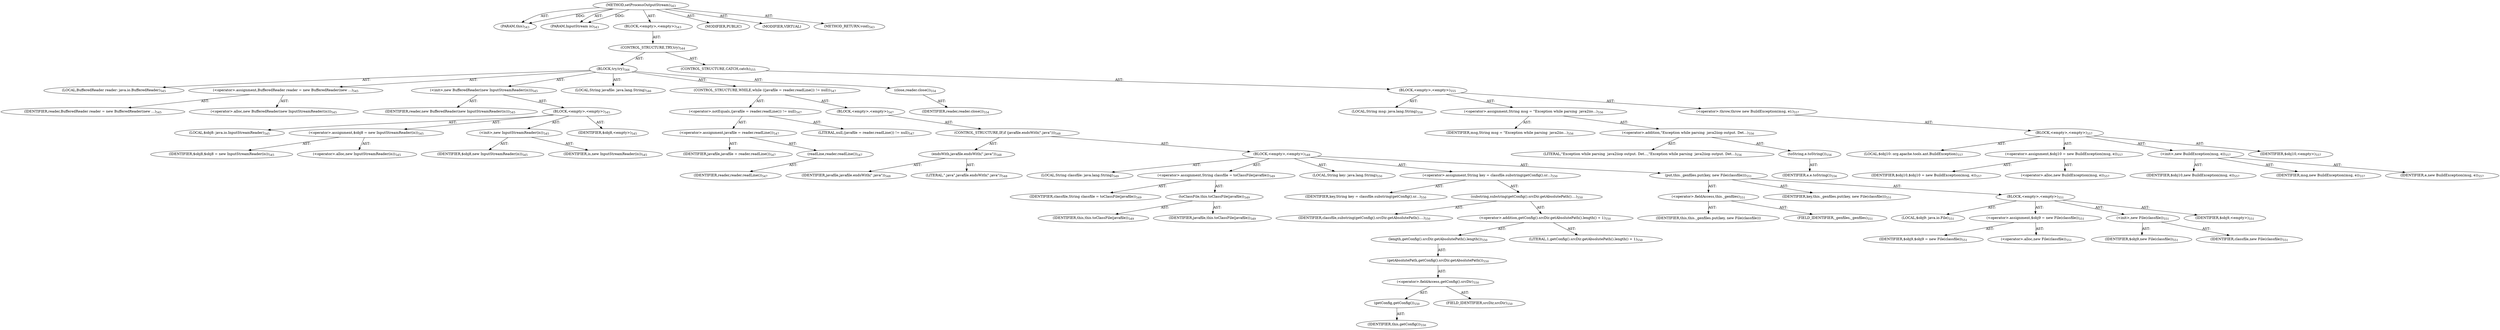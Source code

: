digraph "setProcessOutputStream" {  
"111669149718" [label = <(METHOD,setProcessOutputStream)<SUB>543</SUB>> ]
"115964117012" [label = <(PARAM,this)<SUB>543</SUB>> ]
"115964117043" [label = <(PARAM,InputStream is)<SUB>543</SUB>> ]
"25769803832" [label = <(BLOCK,&lt;empty&gt;,&lt;empty&gt;)<SUB>543</SUB>> ]
"47244640282" [label = <(CONTROL_STRUCTURE,TRY,try)<SUB>544</SUB>> ]
"25769803833" [label = <(BLOCK,try,try)<SUB>544</SUB>> ]
"94489280547" [label = <(LOCAL,BufferedReader reader: java.io.BufferedReader)<SUB>545</SUB>> ]
"30064771407" [label = <(&lt;operator&gt;.assignment,BufferedReader reader = new BufferedReader(new ...)<SUB>545</SUB>> ]
"68719477015" [label = <(IDENTIFIER,reader,BufferedReader reader = new BufferedReader(new ...)<SUB>545</SUB>> ]
"30064771408" [label = <(&lt;operator&gt;.alloc,new BufferedReader(new InputStreamReader(is)))<SUB>545</SUB>> ]
"30064771409" [label = <(&lt;init&gt;,new BufferedReader(new InputStreamReader(is)))<SUB>545</SUB>> ]
"68719477016" [label = <(IDENTIFIER,reader,new BufferedReader(new InputStreamReader(is)))<SUB>545</SUB>> ]
"25769803834" [label = <(BLOCK,&lt;empty&gt;,&lt;empty&gt;)<SUB>545</SUB>> ]
"94489280548" [label = <(LOCAL,$obj8: java.io.InputStreamReader)<SUB>545</SUB>> ]
"30064771410" [label = <(&lt;operator&gt;.assignment,$obj8 = new InputStreamReader(is))<SUB>545</SUB>> ]
"68719477017" [label = <(IDENTIFIER,$obj8,$obj8 = new InputStreamReader(is))<SUB>545</SUB>> ]
"30064771411" [label = <(&lt;operator&gt;.alloc,new InputStreamReader(is))<SUB>545</SUB>> ]
"30064771412" [label = <(&lt;init&gt;,new InputStreamReader(is))<SUB>545</SUB>> ]
"68719477018" [label = <(IDENTIFIER,$obj8,new InputStreamReader(is))<SUB>545</SUB>> ]
"68719477019" [label = <(IDENTIFIER,is,new InputStreamReader(is))<SUB>545</SUB>> ]
"68719477020" [label = <(IDENTIFIER,$obj8,&lt;empty&gt;)<SUB>545</SUB>> ]
"94489280549" [label = <(LOCAL,String javafile: java.lang.String)<SUB>546</SUB>> ]
"47244640283" [label = <(CONTROL_STRUCTURE,WHILE,while ((javafile = reader.readLine()) != null))<SUB>547</SUB>> ]
"30064771413" [label = <(&lt;operator&gt;.notEquals,(javafile = reader.readLine()) != null)<SUB>547</SUB>> ]
"30064771414" [label = <(&lt;operator&gt;.assignment,javafile = reader.readLine())<SUB>547</SUB>> ]
"68719477021" [label = <(IDENTIFIER,javafile,javafile = reader.readLine())<SUB>547</SUB>> ]
"30064771415" [label = <(readLine,reader.readLine())<SUB>547</SUB>> ]
"68719477022" [label = <(IDENTIFIER,reader,reader.readLine())<SUB>547</SUB>> ]
"90194313280" [label = <(LITERAL,null,(javafile = reader.readLine()) != null)<SUB>547</SUB>> ]
"25769803835" [label = <(BLOCK,&lt;empty&gt;,&lt;empty&gt;)<SUB>547</SUB>> ]
"47244640284" [label = <(CONTROL_STRUCTURE,IF,if (javafile.endsWith(&quot;.java&quot;)))<SUB>548</SUB>> ]
"30064771416" [label = <(endsWith,javafile.endsWith(&quot;.java&quot;))<SUB>548</SUB>> ]
"68719477023" [label = <(IDENTIFIER,javafile,javafile.endsWith(&quot;.java&quot;))<SUB>548</SUB>> ]
"90194313281" [label = <(LITERAL,&quot;.java&quot;,javafile.endsWith(&quot;.java&quot;))<SUB>548</SUB>> ]
"25769803836" [label = <(BLOCK,&lt;empty&gt;,&lt;empty&gt;)<SUB>548</SUB>> ]
"94489280550" [label = <(LOCAL,String classfile: java.lang.String)<SUB>549</SUB>> ]
"30064771417" [label = <(&lt;operator&gt;.assignment,String classfile = toClassFile(javafile))<SUB>549</SUB>> ]
"68719477024" [label = <(IDENTIFIER,classfile,String classfile = toClassFile(javafile))<SUB>549</SUB>> ]
"30064771418" [label = <(toClassFile,this.toClassFile(javafile))<SUB>549</SUB>> ]
"68719476786" [label = <(IDENTIFIER,this,this.toClassFile(javafile))<SUB>549</SUB>> ]
"68719477025" [label = <(IDENTIFIER,javafile,this.toClassFile(javafile))<SUB>549</SUB>> ]
"94489280551" [label = <(LOCAL,String key: java.lang.String)<SUB>550</SUB>> ]
"30064771419" [label = <(&lt;operator&gt;.assignment,String key = classfile.substring(getConfig().sr...)<SUB>550</SUB>> ]
"68719477026" [label = <(IDENTIFIER,key,String key = classfile.substring(getConfig().sr...)<SUB>550</SUB>> ]
"30064771420" [label = <(substring,substring(getConfig().srcDir.getAbsolutePath()....)<SUB>550</SUB>> ]
"68719477027" [label = <(IDENTIFIER,classfile,substring(getConfig().srcDir.getAbsolutePath()....)<SUB>550</SUB>> ]
"30064771421" [label = <(&lt;operator&gt;.addition,getConfig().srcDir.getAbsolutePath().length() + 1)<SUB>550</SUB>> ]
"30064771422" [label = <(length,getConfig().srcDir.getAbsolutePath().length())<SUB>550</SUB>> ]
"30064771423" [label = <(getAbsolutePath,getConfig().srcDir.getAbsolutePath())<SUB>550</SUB>> ]
"30064771424" [label = <(&lt;operator&gt;.fieldAccess,getConfig().srcDir)<SUB>550</SUB>> ]
"30064771425" [label = <(getConfig,getConfig())<SUB>550</SUB>> ]
"68719476787" [label = <(IDENTIFIER,this,getConfig())<SUB>550</SUB>> ]
"55834574908" [label = <(FIELD_IDENTIFIER,srcDir,srcDir)<SUB>550</SUB>> ]
"90194313282" [label = <(LITERAL,1,getConfig().srcDir.getAbsolutePath().length() + 1)<SUB>550</SUB>> ]
"30064771426" [label = <(put,this._genfiles.put(key, new File(classfile)))<SUB>551</SUB>> ]
"30064771427" [label = <(&lt;operator&gt;.fieldAccess,this._genfiles)<SUB>551</SUB>> ]
"68719477028" [label = <(IDENTIFIER,this,this._genfiles.put(key, new File(classfile)))> ]
"55834574909" [label = <(FIELD_IDENTIFIER,_genfiles,_genfiles)<SUB>551</SUB>> ]
"68719477029" [label = <(IDENTIFIER,key,this._genfiles.put(key, new File(classfile)))<SUB>551</SUB>> ]
"25769803837" [label = <(BLOCK,&lt;empty&gt;,&lt;empty&gt;)<SUB>551</SUB>> ]
"94489280552" [label = <(LOCAL,$obj9: java.io.File)<SUB>551</SUB>> ]
"30064771428" [label = <(&lt;operator&gt;.assignment,$obj9 = new File(classfile))<SUB>551</SUB>> ]
"68719477030" [label = <(IDENTIFIER,$obj9,$obj9 = new File(classfile))<SUB>551</SUB>> ]
"30064771429" [label = <(&lt;operator&gt;.alloc,new File(classfile))<SUB>551</SUB>> ]
"30064771430" [label = <(&lt;init&gt;,new File(classfile))<SUB>551</SUB>> ]
"68719477031" [label = <(IDENTIFIER,$obj9,new File(classfile))<SUB>551</SUB>> ]
"68719477032" [label = <(IDENTIFIER,classfile,new File(classfile))<SUB>551</SUB>> ]
"68719477033" [label = <(IDENTIFIER,$obj9,&lt;empty&gt;)<SUB>551</SUB>> ]
"30064771431" [label = <(close,reader.close())<SUB>554</SUB>> ]
"68719477034" [label = <(IDENTIFIER,reader,reader.close())<SUB>554</SUB>> ]
"47244640285" [label = <(CONTROL_STRUCTURE,CATCH,catch)<SUB>555</SUB>> ]
"25769803838" [label = <(BLOCK,&lt;empty&gt;,&lt;empty&gt;)<SUB>555</SUB>> ]
"94489280553" [label = <(LOCAL,String msg: java.lang.String)<SUB>556</SUB>> ]
"30064771432" [label = <(&lt;operator&gt;.assignment,String msg = &quot;Exception while parsing  java2iio...)<SUB>556</SUB>> ]
"68719477035" [label = <(IDENTIFIER,msg,String msg = &quot;Exception while parsing  java2iio...)<SUB>556</SUB>> ]
"30064771433" [label = <(&lt;operator&gt;.addition,&quot;Exception while parsing  java2iiop output. Det...)<SUB>556</SUB>> ]
"90194313283" [label = <(LITERAL,&quot;Exception while parsing  java2iiop output. Det...,&quot;Exception while parsing  java2iiop output. Det...)<SUB>556</SUB>> ]
"30064771434" [label = <(toString,e.toString())<SUB>556</SUB>> ]
"68719477036" [label = <(IDENTIFIER,e,e.toString())<SUB>556</SUB>> ]
"30064771435" [label = <(&lt;operator&gt;.throw,throw new BuildException(msg, e);)<SUB>557</SUB>> ]
"25769803839" [label = <(BLOCK,&lt;empty&gt;,&lt;empty&gt;)<SUB>557</SUB>> ]
"94489280554" [label = <(LOCAL,$obj10: org.apache.tools.ant.BuildException)<SUB>557</SUB>> ]
"30064771436" [label = <(&lt;operator&gt;.assignment,$obj10 = new BuildException(msg, e))<SUB>557</SUB>> ]
"68719477037" [label = <(IDENTIFIER,$obj10,$obj10 = new BuildException(msg, e))<SUB>557</SUB>> ]
"30064771437" [label = <(&lt;operator&gt;.alloc,new BuildException(msg, e))<SUB>557</SUB>> ]
"30064771438" [label = <(&lt;init&gt;,new BuildException(msg, e))<SUB>557</SUB>> ]
"68719477038" [label = <(IDENTIFIER,$obj10,new BuildException(msg, e))<SUB>557</SUB>> ]
"68719477039" [label = <(IDENTIFIER,msg,new BuildException(msg, e))<SUB>557</SUB>> ]
"68719477040" [label = <(IDENTIFIER,e,new BuildException(msg, e))<SUB>557</SUB>> ]
"68719477041" [label = <(IDENTIFIER,$obj10,&lt;empty&gt;)<SUB>557</SUB>> ]
"133143986244" [label = <(MODIFIER,PUBLIC)> ]
"133143986245" [label = <(MODIFIER,VIRTUAL)> ]
"128849018902" [label = <(METHOD_RETURN,void)<SUB>543</SUB>> ]
  "111669149718" -> "115964117012"  [ label = "AST: "] 
  "111669149718" -> "115964117043"  [ label = "AST: "] 
  "111669149718" -> "25769803832"  [ label = "AST: "] 
  "111669149718" -> "133143986244"  [ label = "AST: "] 
  "111669149718" -> "133143986245"  [ label = "AST: "] 
  "111669149718" -> "128849018902"  [ label = "AST: "] 
  "25769803832" -> "47244640282"  [ label = "AST: "] 
  "47244640282" -> "25769803833"  [ label = "AST: "] 
  "47244640282" -> "47244640285"  [ label = "AST: "] 
  "25769803833" -> "94489280547"  [ label = "AST: "] 
  "25769803833" -> "30064771407"  [ label = "AST: "] 
  "25769803833" -> "30064771409"  [ label = "AST: "] 
  "25769803833" -> "94489280549"  [ label = "AST: "] 
  "25769803833" -> "47244640283"  [ label = "AST: "] 
  "25769803833" -> "30064771431"  [ label = "AST: "] 
  "30064771407" -> "68719477015"  [ label = "AST: "] 
  "30064771407" -> "30064771408"  [ label = "AST: "] 
  "30064771409" -> "68719477016"  [ label = "AST: "] 
  "30064771409" -> "25769803834"  [ label = "AST: "] 
  "25769803834" -> "94489280548"  [ label = "AST: "] 
  "25769803834" -> "30064771410"  [ label = "AST: "] 
  "25769803834" -> "30064771412"  [ label = "AST: "] 
  "25769803834" -> "68719477020"  [ label = "AST: "] 
  "30064771410" -> "68719477017"  [ label = "AST: "] 
  "30064771410" -> "30064771411"  [ label = "AST: "] 
  "30064771412" -> "68719477018"  [ label = "AST: "] 
  "30064771412" -> "68719477019"  [ label = "AST: "] 
  "47244640283" -> "30064771413"  [ label = "AST: "] 
  "47244640283" -> "25769803835"  [ label = "AST: "] 
  "30064771413" -> "30064771414"  [ label = "AST: "] 
  "30064771413" -> "90194313280"  [ label = "AST: "] 
  "30064771414" -> "68719477021"  [ label = "AST: "] 
  "30064771414" -> "30064771415"  [ label = "AST: "] 
  "30064771415" -> "68719477022"  [ label = "AST: "] 
  "25769803835" -> "47244640284"  [ label = "AST: "] 
  "47244640284" -> "30064771416"  [ label = "AST: "] 
  "47244640284" -> "25769803836"  [ label = "AST: "] 
  "30064771416" -> "68719477023"  [ label = "AST: "] 
  "30064771416" -> "90194313281"  [ label = "AST: "] 
  "25769803836" -> "94489280550"  [ label = "AST: "] 
  "25769803836" -> "30064771417"  [ label = "AST: "] 
  "25769803836" -> "94489280551"  [ label = "AST: "] 
  "25769803836" -> "30064771419"  [ label = "AST: "] 
  "25769803836" -> "30064771426"  [ label = "AST: "] 
  "30064771417" -> "68719477024"  [ label = "AST: "] 
  "30064771417" -> "30064771418"  [ label = "AST: "] 
  "30064771418" -> "68719476786"  [ label = "AST: "] 
  "30064771418" -> "68719477025"  [ label = "AST: "] 
  "30064771419" -> "68719477026"  [ label = "AST: "] 
  "30064771419" -> "30064771420"  [ label = "AST: "] 
  "30064771420" -> "68719477027"  [ label = "AST: "] 
  "30064771420" -> "30064771421"  [ label = "AST: "] 
  "30064771421" -> "30064771422"  [ label = "AST: "] 
  "30064771421" -> "90194313282"  [ label = "AST: "] 
  "30064771422" -> "30064771423"  [ label = "AST: "] 
  "30064771423" -> "30064771424"  [ label = "AST: "] 
  "30064771424" -> "30064771425"  [ label = "AST: "] 
  "30064771424" -> "55834574908"  [ label = "AST: "] 
  "30064771425" -> "68719476787"  [ label = "AST: "] 
  "30064771426" -> "30064771427"  [ label = "AST: "] 
  "30064771426" -> "68719477029"  [ label = "AST: "] 
  "30064771426" -> "25769803837"  [ label = "AST: "] 
  "30064771427" -> "68719477028"  [ label = "AST: "] 
  "30064771427" -> "55834574909"  [ label = "AST: "] 
  "25769803837" -> "94489280552"  [ label = "AST: "] 
  "25769803837" -> "30064771428"  [ label = "AST: "] 
  "25769803837" -> "30064771430"  [ label = "AST: "] 
  "25769803837" -> "68719477033"  [ label = "AST: "] 
  "30064771428" -> "68719477030"  [ label = "AST: "] 
  "30064771428" -> "30064771429"  [ label = "AST: "] 
  "30064771430" -> "68719477031"  [ label = "AST: "] 
  "30064771430" -> "68719477032"  [ label = "AST: "] 
  "30064771431" -> "68719477034"  [ label = "AST: "] 
  "47244640285" -> "25769803838"  [ label = "AST: "] 
  "25769803838" -> "94489280553"  [ label = "AST: "] 
  "25769803838" -> "30064771432"  [ label = "AST: "] 
  "25769803838" -> "30064771435"  [ label = "AST: "] 
  "30064771432" -> "68719477035"  [ label = "AST: "] 
  "30064771432" -> "30064771433"  [ label = "AST: "] 
  "30064771433" -> "90194313283"  [ label = "AST: "] 
  "30064771433" -> "30064771434"  [ label = "AST: "] 
  "30064771434" -> "68719477036"  [ label = "AST: "] 
  "30064771435" -> "25769803839"  [ label = "AST: "] 
  "25769803839" -> "94489280554"  [ label = "AST: "] 
  "25769803839" -> "30064771436"  [ label = "AST: "] 
  "25769803839" -> "30064771438"  [ label = "AST: "] 
  "25769803839" -> "68719477041"  [ label = "AST: "] 
  "30064771436" -> "68719477037"  [ label = "AST: "] 
  "30064771436" -> "30064771437"  [ label = "AST: "] 
  "30064771438" -> "68719477038"  [ label = "AST: "] 
  "30064771438" -> "68719477039"  [ label = "AST: "] 
  "30064771438" -> "68719477040"  [ label = "AST: "] 
  "111669149718" -> "115964117012"  [ label = "DDG: "] 
  "111669149718" -> "115964117043"  [ label = "DDG: "] 
}
